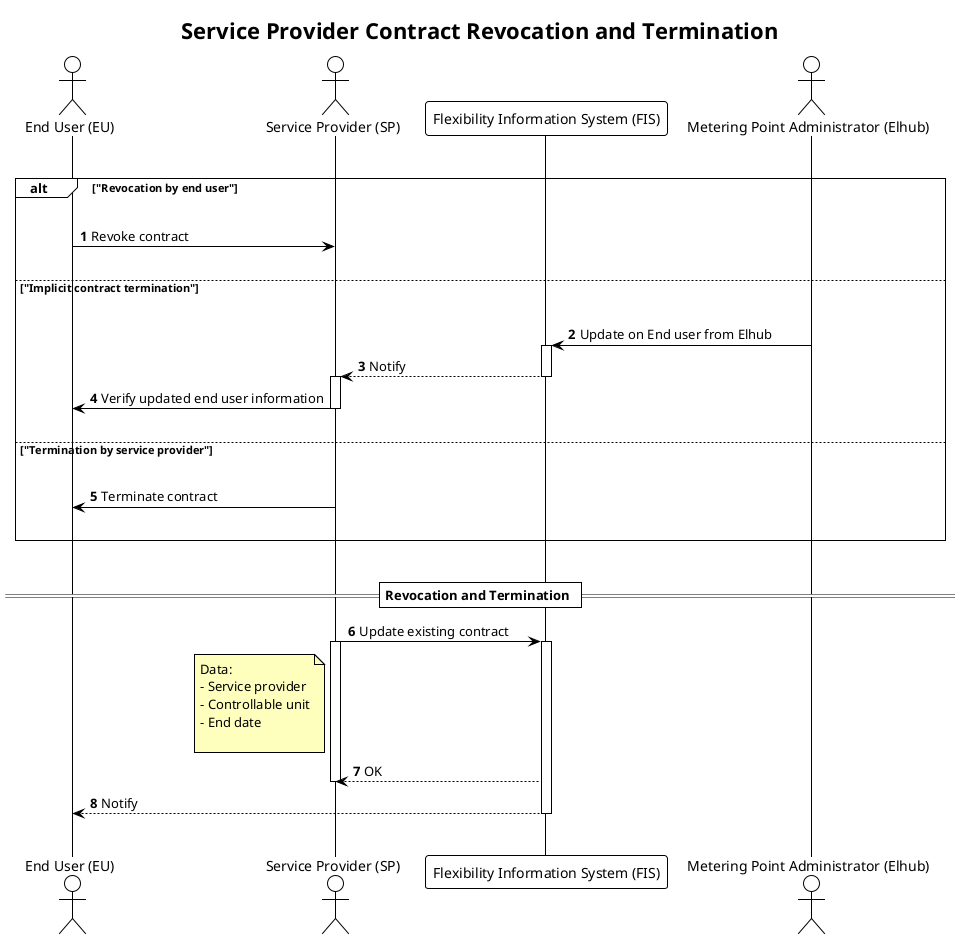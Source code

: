 @startuml revocation
!theme plain

title Service Provider Contract Revocation and Termination 

autonumber
skinparam note {
    BackgroundColor #FFFFBD
}

actor "End User (EU)" AS EU
actor "Service Provider (SP)" as SP
participant "Flexibility Information System (FIS)" as FIS
actor "Metering Point Administrator (Elhub)" as Elhub

|||
    
alt "Revocation by end user"
    |||
    EU -> SP: Revoke contract
    |||
else "Implicit contract termination"
    |||
    Elhub -> FIS: Update on End user from Elhub
    activate FIS
    FIS --> SP: Notify 
    deactivate FIS
    activate SP
    SP -> EU: Verify updated end user information
    deactivate SP 
    |||    
else "Termination by service provider"
    |||
    SP -> EU: Terminate contract
    |||
end
    |||

== Revocation and Termination ==

SP -> FIS: Update existing contract
activate SP
note left SP
    Data:
    - Service provider
    - Controllable unit
    - End date

end note
activate FIS
FIS --> SP: OK
deactivate SP
FIS --> EU: Notify
deactivate FIS

|||
@enduml
